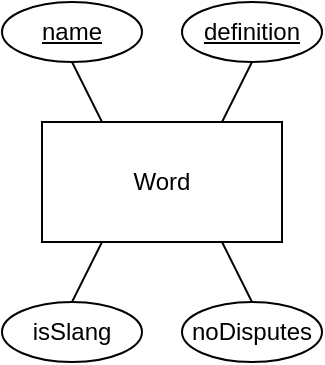 <mxfile version="13.8.2" type="device"><diagram id="R2lEEEUBdFMjLlhIrx00" name="Page-1"><mxGraphModel dx="1422" dy="766" grid="1" gridSize="10" guides="1" tooltips="1" connect="1" arrows="1" fold="1" page="1" pageScale="1" pageWidth="850" pageHeight="1100" math="0" shadow="0" extFonts="Permanent Marker^https://fonts.googleapis.com/css?family=Permanent+Marker"><root><mxCell id="0"/><mxCell id="1" parent="0"/><mxCell id="6LVb_kksCayHdlB-T7dA-8" style="rounded=0;orthogonalLoop=1;jettySize=auto;html=1;exitX=0.75;exitY=0;exitDx=0;exitDy=0;entryX=0.5;entryY=1;entryDx=0;entryDy=0;endArrow=none;endFill=0;" parent="1" source="6LVb_kksCayHdlB-T7dA-1" target="6LVb_kksCayHdlB-T7dA-4" edge="1"><mxGeometry relative="1" as="geometry"/></mxCell><mxCell id="6LVb_kksCayHdlB-T7dA-9" style="edgeStyle=none;rounded=0;orthogonalLoop=1;jettySize=auto;html=1;exitX=0.25;exitY=0;exitDx=0;exitDy=0;entryX=0.5;entryY=1;entryDx=0;entryDy=0;endArrow=none;endFill=0;" parent="1" source="6LVb_kksCayHdlB-T7dA-1" target="6LVb_kksCayHdlB-T7dA-3" edge="1"><mxGeometry relative="1" as="geometry"/></mxCell><mxCell id="05sqYrFJ-uOIpubHCqzh-4" style="edgeStyle=none;rounded=0;orthogonalLoop=1;jettySize=auto;html=1;exitX=0.75;exitY=1;exitDx=0;exitDy=0;entryX=0.5;entryY=0;entryDx=0;entryDy=0;endArrow=none;endFill=0;" edge="1" parent="1" source="6LVb_kksCayHdlB-T7dA-1" target="05sqYrFJ-uOIpubHCqzh-1"><mxGeometry relative="1" as="geometry"/></mxCell><mxCell id="6LVb_kksCayHdlB-T7dA-1" value="Word" style="rounded=0;whiteSpace=wrap;html=1;" parent="1" vertex="1"><mxGeometry x="310" y="260" width="120" height="60" as="geometry"/></mxCell><mxCell id="6LVb_kksCayHdlB-T7dA-3" value="&lt;u&gt;name&lt;/u&gt;" style="ellipse;whiteSpace=wrap;html=1;" parent="1" vertex="1"><mxGeometry x="290" y="200" width="70" height="30" as="geometry"/></mxCell><mxCell id="6LVb_kksCayHdlB-T7dA-4" value="&lt;u&gt;definition&lt;/u&gt;" style="ellipse;whiteSpace=wrap;html=1;" parent="1" vertex="1"><mxGeometry x="380" y="200" width="70" height="30" as="geometry"/></mxCell><mxCell id="05sqYrFJ-uOIpubHCqzh-5" style="edgeStyle=none;rounded=0;orthogonalLoop=1;jettySize=auto;html=1;exitX=0.5;exitY=0;exitDx=0;exitDy=0;entryX=0.25;entryY=1;entryDx=0;entryDy=0;endArrow=none;endFill=0;" edge="1" parent="1" source="6LVb_kksCayHdlB-T7dA-6" target="6LVb_kksCayHdlB-T7dA-1"><mxGeometry relative="1" as="geometry"/></mxCell><mxCell id="6LVb_kksCayHdlB-T7dA-6" value="isSlang" style="ellipse;whiteSpace=wrap;html=1;" parent="1" vertex="1"><mxGeometry x="290" y="350" width="70" height="30" as="geometry"/></mxCell><mxCell id="05sqYrFJ-uOIpubHCqzh-1" value="noDisputes" style="ellipse;whiteSpace=wrap;html=1;" vertex="1" parent="1"><mxGeometry x="380" y="350" width="70" height="30" as="geometry"/></mxCell></root></mxGraphModel></diagram></mxfile>